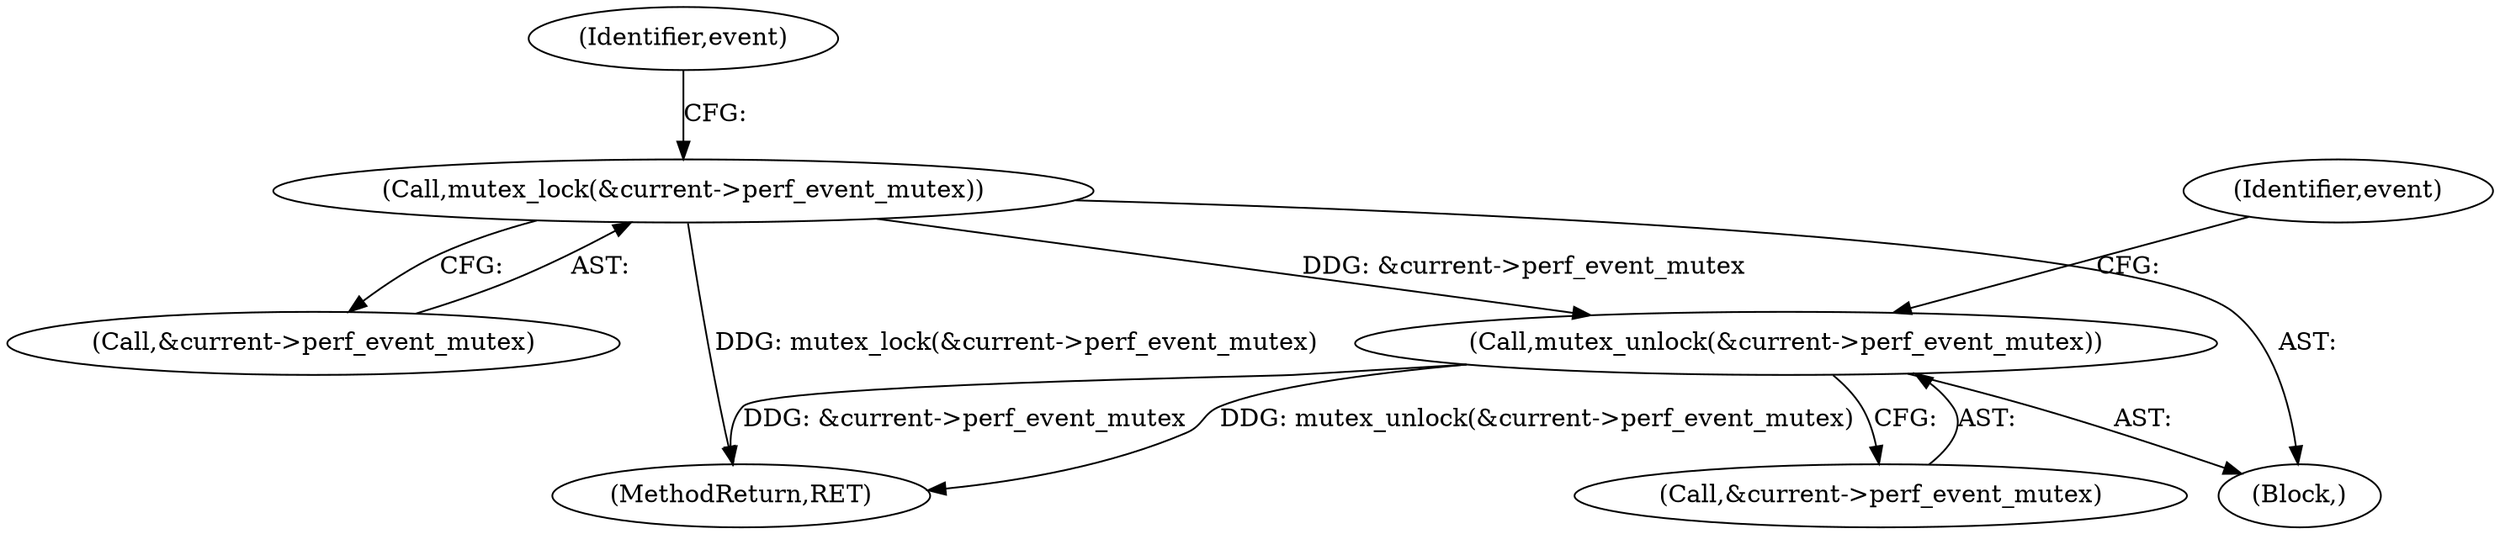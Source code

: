 digraph "0_linux_c3c87e770458aa004bd7ed3f29945ff436fd6511@API" {
"1000629" [label="(Call,mutex_unlock(&current->perf_event_mutex))"];
"1000615" [label="(Call,mutex_lock(&current->perf_event_mutex))"];
"1000668" [label="(MethodReturn,RET)"];
"1000616" [label="(Call,&current->perf_event_mutex)"];
"1000623" [label="(Identifier,event)"];
"1000630" [label="(Call,&current->perf_event_mutex)"];
"1000629" [label="(Call,mutex_unlock(&current->perf_event_mutex))"];
"1000635" [label="(Identifier,event)"];
"1000615" [label="(Call,mutex_lock(&current->perf_event_mutex))"];
"1000127" [label="(Block,)"];
"1000629" -> "1000127"  [label="AST: "];
"1000629" -> "1000630"  [label="CFG: "];
"1000630" -> "1000629"  [label="AST: "];
"1000635" -> "1000629"  [label="CFG: "];
"1000629" -> "1000668"  [label="DDG: &current->perf_event_mutex"];
"1000629" -> "1000668"  [label="DDG: mutex_unlock(&current->perf_event_mutex)"];
"1000615" -> "1000629"  [label="DDG: &current->perf_event_mutex"];
"1000615" -> "1000127"  [label="AST: "];
"1000615" -> "1000616"  [label="CFG: "];
"1000616" -> "1000615"  [label="AST: "];
"1000623" -> "1000615"  [label="CFG: "];
"1000615" -> "1000668"  [label="DDG: mutex_lock(&current->perf_event_mutex)"];
}
